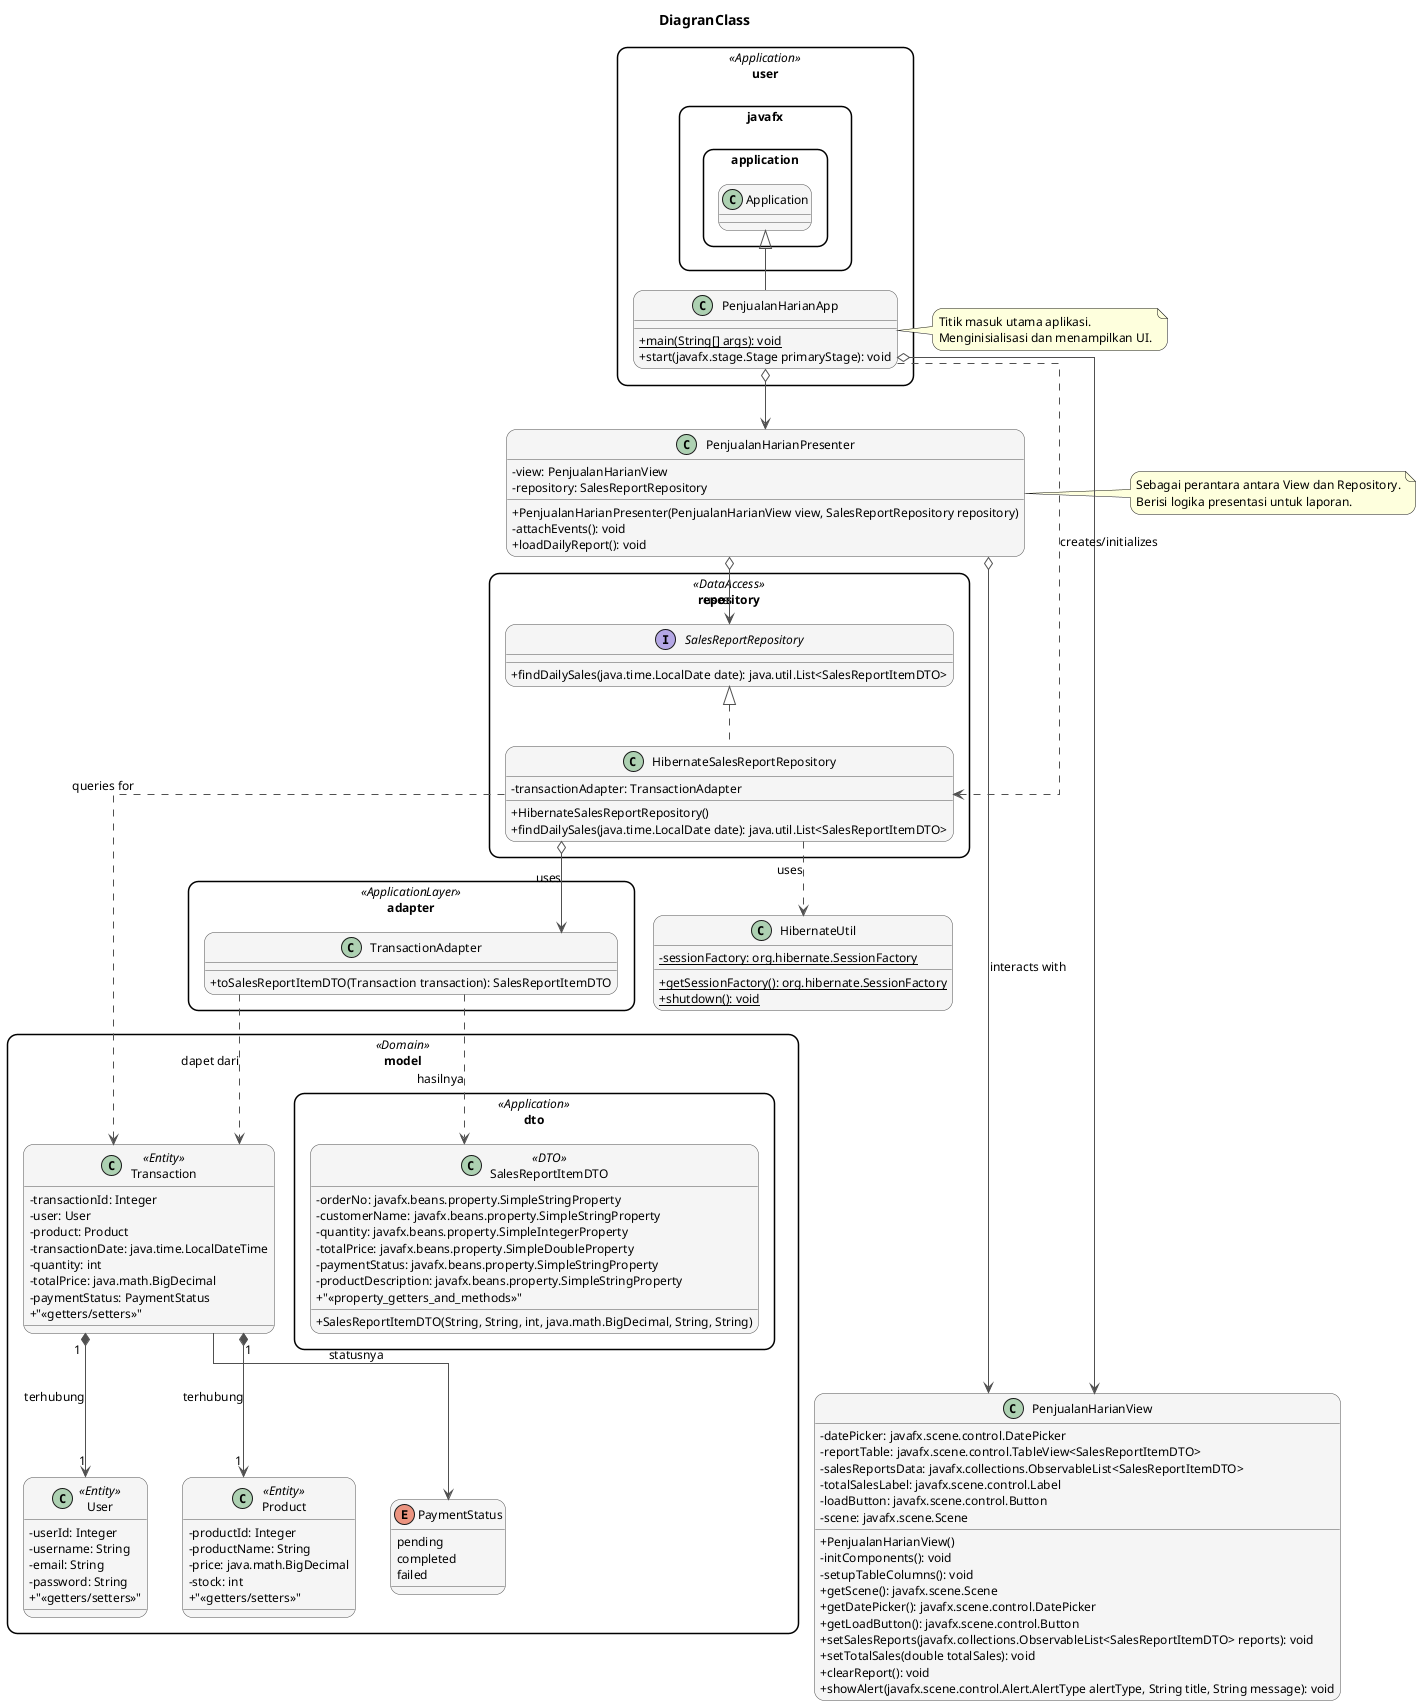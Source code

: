 @startuml
skinparam classAttributeIconSize 0
skinparam linetype ortho
skinparam roundcorner 20
skinparam shadowing false
skinparam stereotypeCBackgroundColor PaleTurquoise
skinparam stereotypeIBackgroundColor PaleGreen
skinparam classBackgroundColor WhiteSmoke
skinparam classBorderColor #505050
skinparam classArrowColor #505050
skinparam defaultFontName Segoe UI
skinparam defaultFontSize 12
skinparam packageStyle rectangle
title DiagranClass

package "user" <<Application>> {
  class PenjualanHarianApp extends javafx.application.Application {
    + {static} main(String[] args): void
    + start(javafx.stage.Stage primaryStage): void
  }
}
  class PenjualanHarianView {
    - datePicker: javafx.scene.control.DatePicker
    - reportTable: javafx.scene.control.TableView<SalesReportItemDTO>
    - salesReportsData: javafx.collections.ObservableList<SalesReportItemDTO>
    - totalSalesLabel: javafx.scene.control.Label
    - loadButton: javafx.scene.control.Button
    - scene: javafx.scene.Scene
    + PenjualanHarianView()
    - initComponents(): void
    - setupTableColumns(): void
    + getScene(): javafx.scene.Scene
    + getDatePicker(): javafx.scene.control.DatePicker
    + getLoadButton(): javafx.scene.control.Button
    + setSalesReports(javafx.collections.ObservableList<SalesReportItemDTO> reports): void
    + setTotalSales(double totalSales): void
    + clearReport(): void
    + showAlert(javafx.scene.control.Alert.AlertType alertType, String title, String message): void
  }

  class PenjualanHarianPresenter {
    - view: PenjualanHarianView
    - repository: SalesReportRepository
    + PenjualanHarianPresenter(PenjualanHarianView view, SalesReportRepository repository)
    - attachEvents(): void
    + loadDailyReport(): void
  }



package "repository" <<DataAccess>> {
  interface SalesReportRepository {
    + findDailySales(java.time.LocalDate date): java.util.List<SalesReportItemDTO>
  }

  class HibernateSalesReportRepository implements SalesReportRepository {
    - transactionAdapter: TransactionAdapter
    + HibernateSalesReportRepository()
    + findDailySales(java.time.LocalDate date): java.util.List<SalesReportItemDTO>
  }
}

package "adapter" <<ApplicationLayer>> {
  class TransactionAdapter {
    + toSalesReportItemDTO(Transaction transaction): SalesReportItemDTO
  }
}

package "model" <<Domain>> {
  class Transaction <<Entity>> {
    - transactionId: Integer
    - user: User
    - product: Product
    - transactionDate: java.time.LocalDateTime
    - quantity: int
    - totalPrice: java.math.BigDecimal
    - paymentStatus: PaymentStatus
    + "<<getters/setters>>"
  }

  class User <<Entity>> {
    - userId: Integer
    - username: String
    - email: String
    - password: String
    + "<<getters/setters>>"
  }

  class Product <<Entity>> {
    - productId: Integer
    - productName: String
    - price: java.math.BigDecimal
    - stock: int
    + "<<getters/setters>>"
  }

    enum PaymentStatus {
    pending
    completed
    failed
  }
}

package "model.dto" <<Application>> {
  class SalesReportItemDTO <<DTO>> {
    - orderNo: javafx.beans.property.SimpleStringProperty
    - customerName: javafx.beans.property.SimpleStringProperty
    - quantity: javafx.beans.property.SimpleIntegerProperty
    - totalPrice: javafx.beans.property.SimpleDoubleProperty
    - paymentStatus: javafx.beans.property.SimpleStringProperty
    - productDescription: javafx.beans.property.SimpleStringProperty
    + SalesReportItemDTO(String, String, int, java.math.BigDecimal, String, String)
    + "<<property_getters_and_methods>>"
  }
}

  class HibernateUtil {
    - {static} sessionFactory: org.hibernate.SessionFactory
    + {static} getSessionFactory(): org.hibernate.SessionFactory
    + {static} shutdown(): void
  }

PenjualanHarianApp o--> PenjualanHarianView
PenjualanHarianApp o--> PenjualanHarianPresenter
PenjualanHarianApp ..> HibernateSalesReportRepository : creates/initializes

PenjualanHarianPresenter o--> PenjualanHarianView : interacts with
PenjualanHarianPresenter o--> SalesReportRepository : uses

HibernateSalesReportRepository o--> TransactionAdapter : uses
HibernateSalesReportRepository ..> HibernateUtil : uses
HibernateSalesReportRepository ..> Transaction : queries for

TransactionAdapter ..> Transaction : dapet dari
TransactionAdapter ..> SalesReportItemDTO : hasilnya

Transaction "1" *--> "1" User : terhubung
Transaction "1" *--> "1" Product : terhubung
Transaction --> PaymentStatus : statusnya

SalesReportItemDTO -[hidden]-> PenjualanHarianView : 'DTO for TableView'


note right of PenjualanHarianApp
  Titik masuk utama aplikasi.
  Menginisialisasi dan menampilkan UI.
end note

note right of PenjualanHarianPresenter
  Sebagai perantara antara View dan Repository.
  Berisi logika presentasi untuk laporan.
end note

@enduml
